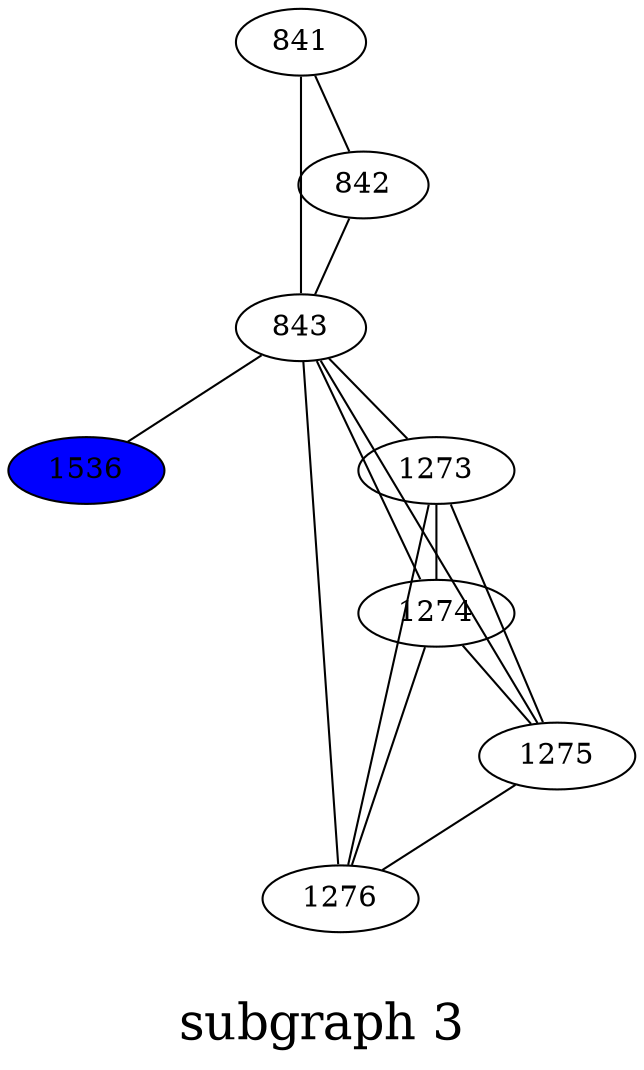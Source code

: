 /*****
subgraph 3
*****/

graph G {
  graph [splines=false overlap=false]
  node  [shape=ellipse, width=0.3, height=0.3]
  1536 [style=filled, fillcolor="blue"];
  841 ;
  842 ;
  843 ;
  1273 ;
  1274 ;
  1275 ;
  1276 ;
  841 -- 842;
  841 -- 843;
  842 -- 843;
  843 -- 1273;
  843 -- 1274;
  843 -- 1275;
  843 -- 1276;
  843 -- 1536;
  1273 -- 1274;
  1273 -- 1275;
  1273 -- 1276;
  1274 -- 1275;
  1274 -- 1276;
  1275 -- 1276;
  label = "\nsubgraph 3\n";  fontsize=24;
}
